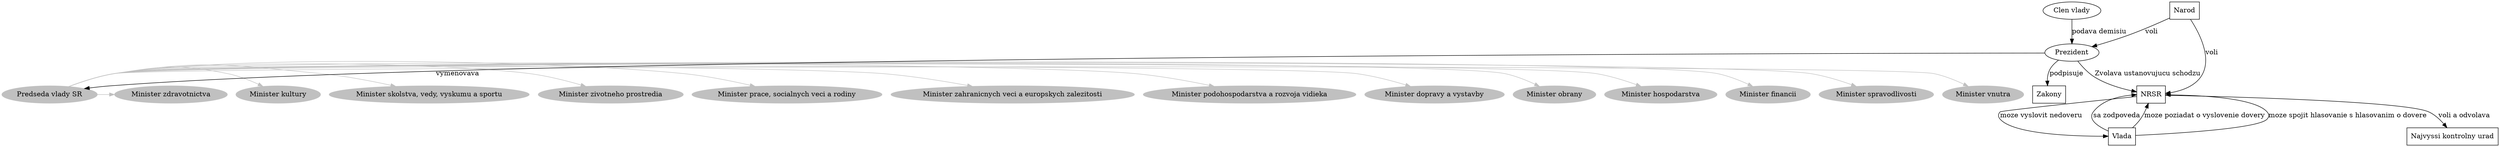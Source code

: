 digraph {

  subgraph Vlada{
    rank=same;
    node [style=filled, color=gray];
    edge [style=filled, color=gray];
    style=filled;
    color=lightgray;
		Premier[label="Predseda vlady SR"]
    Premier ->  {
      "Minister vnutra"
        "Minister spravodlivosti"
        "Minister financii"
        "Minister hospodarstva"
        "Minister obrany"
        "Minister dopravy a vystavby"
        "Minister podohospodarstva a rozvoja vidieka"
        "Minister zahranicnych veci a europskych zalezitosti"
        "Minister prace, socialnych veci a rodiny"
        "Minister zivotneho prostredia"
        "Minister skolstva, vedy, vyskumu a sportu"
        "Minister kultury"
        "Minister zdravotnictva"
    };
  }

  //node [nodesep=5.0, fontsize=20, shape=box];
  node [shape=box];
edge[splines=curved, labelloc=c];
Prezident[shape=oval];
"Clen vlady"[shape=oval];

  Prezident -> Premier[label=vymenovava];
  Prezident -> Zakony [label=podpisuje];
  Narod -> {NRSR Prezident} [label=voli, rank=10];
  NRSR -> Vlada [label="moze vyslovit nedoveru", URL="https://www.slov-lex.sk/pravne-predpisy/SK/ZZ/1992/460/#ustavnyclanok-114.odsek-1"];
  Vlada -> NRSR [label="sa zodpoveda",URL="https://www.slov-lex.sk/pravne-predpisy/SK/ZZ/1992/460/#ustavnyclanok-114.odsek-1"];
  Vlada -> NRSR [label="moze poziadat o vyslovenie dovery", URL="https://www.slov-lex.sk/pravne-predpisy/SK/ZZ/1992/460/#ustavnyclanok-114.odsek-2"];
  Vlada -> NRSR [label="moze spojit hlasovanie s hlasovanim o dovere", URL="https://www.slov-lex.sk/pravne-predpisy/SK/ZZ/1992/460/#ustavnyclanok-114.odsek-2"];
  "Clen vlady" -> Prezident [label="podava demisiu"];
  NRSR -> "Najvyssi kontrolny urad" [label="voli a odvolava"]
    Prezident -> NRSR [label="Zvolava ustanovujucu schodzu"]

}
